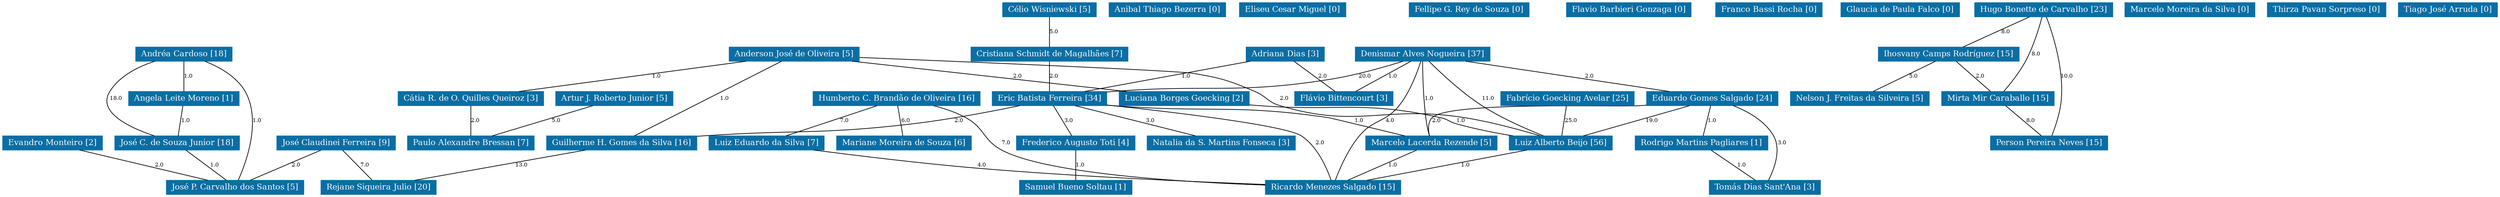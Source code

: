 strict graph grafo2 {
	graph [bb="0,0,3169,285",
		id=grafo2,
		overlap=False
	];
	node [fontsize=12,
		label="\N",
		shape=rectangle,
		style=filled
	];
	0	 [URL="membro-9808310940421979.html",
		color="#0A6EA4",
		fontcolor="#FFFFFF",
		height=0.29167,
		label="Adriana Dias [3]",
		pos="929,208.5",
		width=1.3333];
	12	 [URL="membro-9965398009651936.html",
		color="#0A6EA4",
		fontcolor="#FFFFFF",
		height=0.29167,
		label="Eric Batista Ferreira [34]",
		pos="804,142.5",
		width=1.8889];
	0 -- 12	 [fontsize=8,
		label=1.0,
		lp="879,175.5",
		pos="908.92,197.9 885.59,185.58 847.34,165.38 824.03,153.08"];
	17	 [URL="membro-6581499944728910.html",
		color="#0A6EA4",
		fontcolor="#FFFFFF",
		height=0.29167,
		label="Flávio Bittencourt [3]",
		pos="1703,142.5",
		width=1.6528];
	0 -- 17	 [fontsize=8,
		label=2.0,
		lp="971,175.5",
		pos="936.04,197.7 942.59,188.72 953.25,176.54 966,171 1034.1,141.44 1560,159.6 1634,153 1637,152.73 1640.1,152.41 1643.2,152.06"];
	21	 [URL="membro-5817829882396943.html",
		color="#0A6EA4",
		fontcolor="#FFFFFF",
		height=0.29167,
		label="Guilherme H. Gomes da Silva [16]",
		pos="599,76.5",
		width=2.5417];
	12 -- 21	 [fontsize=8,
		label=2.0,
		lp="751,109.5",
		pos="783.91,131.93 767.59,123.68 743.78,112.42 722,105 700.52,97.685 676.31,91.626 655.08,87.004"];
	31	 [URL="membro-6453091384982419.html",
		color="#0A6EA4",
		fontcolor="#FFFFFF",
		height=0.29167,
		label="Marcelo Lacerda Rezende [5]",
		pos="2019,76.5",
		width=2.1806];
	12 -- 31	 [fontsize=8,
		label=1.0,
		lp="1938,109.5",
		pos="872.39,132.75 875.3,132.47 878.18,132.22 881,132 1105.5,114.76 1671.5,148.67 1894,114 1928.5,108.63 1966.7,96.148 1991.7,87.057"];
	40	 [URL="membro-8918198224706238.html",
		color="#0A6EA4",
		fontcolor="#FFFFFF",
		height=0.29167,
		label="Ricardo Menezes Salgado [15]",
		pos="1724,10.5",
		width=2.2639];
	12 -- 40	 [fontsize=8,
		label=2.0,
		lp="1097,76.5",
		pos="872.18,133.08 923.59,124.63 995.22,109.97 1055,87 1072.6,80.217 1073.9,71.622 1092,66 1192.6,34.682 1495.6,19.182 1642.5,13.345"];
	19	 [URL="membro-5154949759339458.html",
		color="#0A6EA4",
		fontcolor="#FFFFFF",
		height=0.29167,
		label="Frederico Augusto Toti [4]",
		pos="975,76.5",
		width=1.9861];
	12 -- 19	 [fontsize=8,
		label=3.0,
		lp="905,109.5",
		pos="831.47,131.9 863.38,119.58 915.71,99.383 947.59,87.078"];
	35	 [URL="membro-3374954104030940.html",
		color="#0A6EA4",
		fontcolor="#FFFFFF",
		height=0.29167,
		label="Natalia da S. Martins Fonseca [3]",
		pos="797,76.5",
		width=2.4444];
	12 -- 35	 [fontsize=8,
		label=3.0,
		lp="806,109.5",
		pos="802.88,131.9 801.58,119.65 799.45,99.622 798.15,87.297"];
	39	 [URL="membro-1798884495942862.html",
		color="#0A6EA4",
		fontcolor="#FFFFFF",
		height=0.29167,
		label="Rejane Siqueira Julio [20]",
		pos="477,10.5",
		width=1.9306];
	21 -- 39	 [fontsize=8,
		label=13.0,
		lp="553,43.5",
		pos="579.4,65.896 556.63,53.58 519.3,33.383 496.55,21.078"];
	31 -- 40	 [fontsize=8,
		label=1.0,
		lp="1895,43.5",
		pos="1971.9,65.969 1916.9,53.668 1826.5,33.434 1771.4,21.103"];
	42	 [URL="membro-4318353199461089.html",
		color="#0A6EA4",
		fontcolor="#FFFFFF",
		height=0.29167,
		label="Samuel Bueno Soltau [1]",
		pos="975,10.5",
		width=1.9028];
	19 -- 42	 [fontsize=8,
		label=1.0,
		lp="980,43.5",
		pos="975,65.896 975,53.653 975,33.622 975,21.297"];
	1	 [URL="membro-1349156075777095.html",
		color="#0A6EA4",
		fontcolor="#FFFFFF",
		height=0.29167,
		label="Anderson José de Oliveira [5]",
		pos="1336,208.5",
		width=2.1944];
	1 -- 21	 [fontsize=8,
		label=1.0,
		lp="722,142.5",
		pos="1256.7,207.08 1112.4,203.57 812.93,191.71 717,153 675.34,136.19 632.61,104.02 611.87,87.261"];
	6	 [URL="membro-0061488493893247.html",
		color="#0A6EA4",
		fontcolor="#FFFFFF",
		height=0.29167,
		label="Cátia R. de O. Quilles Queiroz [3]",
		pos="980,142.5",
		width=2.4861];
	1 -- 6	 [fontsize=8,
		label=1.0,
		lp="1185,175.5",
		pos="1279.2,197.97 1212.7,185.65 1103.4,165.37 1036.9,153.05"];
	28	 [URL="membro-4139948635593421.html",
		color="#0A6EA4",
		fontcolor="#FFFFFF",
		height=0.29167,
		label="Luciana Borges Goecking [2]",
		pos="1546,142.5",
		width=2.1944];
	1 -- 28	 [fontsize=8,
		label=2.0,
		lp="1459,175.5",
		pos="1369.7,197.9 1408.9,185.58 1473.2,165.38 1512.3,153.08"];
	29	 [URL="membro-8194104388434526.html",
		color="#0A6EA4",
		fontcolor="#FFFFFF",
		height=0.29167,
		label="Luiz Alberto Beijo [56]",
		pos="1835,76.5",
		width=1.7778];
	1 -- 29	 [fontsize=8,
		label=2.0,
		lp="1802,142.5",
		pos="1415.1,205.29 1523.4,199.73 1711.4,185.61 1771,153 1799.3,137.54 1820.2,104.16 1829.6,87.064"];
	37	 [URL="membro-0231239253253477.html",
		color="#0A6EA4",
		fontcolor="#FFFFFF",
		height=0.29167,
		label="Paulo Alexandre Bressan [7]",
		pos="1188,76.5",
		width=2.125];
	6 -- 37	 [fontsize=8,
		label=2.0,
		lp="1124,109.5",
		pos="1028.8,132 1049.4,127.15 1073.6,120.94 1095,114 1119,106.22 1145.7,95.227 1164.3,87.151"];
	28 -- 29	 [fontsize=8,
		label=1.0,
		lp="1713,109.5",
		pos="1592.1,131.97 1646,119.67 1734.6,99.434 1788.6,87.103"];
	29 -- 40	 [fontsize=8,
		label=1.0,
		lp="1792,43.5",
		pos="1817.2,65.896 1796.5,53.58 1762.5,33.383 1741.8,21.078"];
	2	 [URL="membro-6016565950437007.html",
		color="#0A6EA4",
		fontcolor="#FFFFFF",
		height=0.29167,
		label="Andréa Cardoso [18]",
		pos="180,208.5",
		width=1.625];
	3	 [URL="membro-5106302431642025.html",
		color="#0A6EA4",
		fontcolor="#FFFFFF",
		height=0.29167,
		label="Angela Leite Moreno [1]",
		pos="76,142.5",
		width=1.875];
	2 -- 3	 [fontsize=8,
		label=1.0,
		lp="140,175.5",
		pos="163.29,197.9 143.88,185.58 112.06,165.38 92.668,153.08"];
	25	 [URL="membro-1690570104837528.html",
		color="#0A6EA4",
		fontcolor="#FFFFFF",
		height=0.29167,
		label="José C. de Souza Junior [18]",
		pos="76,76.5",
		width=2.1111];
	2 -- 25	 [fontsize=8,
		label=18.0,
		lp="171,142.5",
		pos="178.16,197.91 175.02,182.22 167.4,152.45 152,132 137.26,112.42 113.7,96.733 96.717,87.097"];
	27	 [URL="membro-9393213180145144.html",
		color="#0A6EA4",
		fontcolor="#FFFFFF",
		height=0.29167,
		label="José P. Carvalho dos Santos [5]",
		pos="298,10.5",
		width=2.3056];
	2 -- 27	 [fontsize=8,
		label=1.0,
		lp="295,109.5",
		pos="196.73,197.92 224.26,179.39 278.14,138.12 299,87 307.98,64.987 303.92,36.357 300.66,21.125"];
	3 -- 25	 [fontsize=8,
		label=1.0,
		lp="81,109.5",
		pos="76,131.9 76,119.65 76,99.622 76,87.297"];
	25 -- 27	 [fontsize=8,
		label=1.0,
		lp="206,43.5",
		pos="111.67,65.896 153.1,53.58 221.03,33.383 262.42,21.078"];
	4	 [URL="membro-8478305453281130.html",
		color="#0A6EA4",
		fontcolor="#FFFFFF",
		height=0.29167,
		label="Anibal Thiago Bezerra [0]",
		pos="880,274.5",
		width=1.9861];
	5	 [URL="membro-6122155083160820.html",
		color="#0A6EA4",
		fontcolor="#FFFFFF",
		height=0.29167,
		label="Artur J. Roberto Junior [5]",
		pos="1159,142.5",
		width=1.9861];
	5 -- 37	 [fontsize=8,
		label=5.0,
		lp="1181,109.5",
		pos="1163.7,131.9 1169,119.65 1177.8,99.622 1183.3,87.297"];
	7	 [URL="membro-4055079165002493.html",
		color="#0A6EA4",
		fontcolor="#FFFFFF",
		height=0.29167,
		label="Célio Wisniewski [5]",
		pos="683,274.5",
		width=1.6111];
	8	 [URL="membro-1140012060761818.html",
		color="#0A6EA4",
		fontcolor="#FFFFFF",
		height=0.29167,
		label="Cristiana Schmidt de Magalhães [7]",
		pos="683,208.5",
		width=2.5833];
	7 -- 8	 [fontsize=8,
		label=5.0,
		lp="688,241.5",
		pos="683,263.9 683,251.65 683,231.62 683,219.3"];
	8 -- 12	 [fontsize=8,
		label=2.0,
		lp="756,175.5",
		pos="702.44,197.9 725.02,185.58 762.05,165.38 784.61,153.08"];
	9	 [URL="membro-3858924778362309.html",
		color="#0A6EA4",
		fontcolor="#FFFFFF",
		height=0.29167,
		label="Denismar Alves Nogueira [37]",
		pos="2048,208.5",
		width=2.2361];
	9 -- 12	 [fontsize=8,
		label=20.0,
		lp="1126,175.5",
		pos="1967.5,206.88 1773.2,202.84 1282.8,191.78 1119,180 1033.6,173.86 935.71,161.34 872.03,152.46"];
	9 -- 17	 [fontsize=8,
		label=1.0,
		lp="1902,175.5",
		pos="1993,197.97 1928.6,185.65 1822.6,165.37 1758.1,153.05"];
	9 -- 31	 [fontsize=8,
		label=1.0,
		lp="2071,142.5",
		pos="2052.6,197.82 2060.4,178.23 2073.6,135.74 2058,105 2054.2,97.523 2047.4,91.538 2040.6,87.021"];
	9 -- 40	 [fontsize=8,
		label=4.0,
		lp="2124,109.5",
		pos="2059.2,197.76 2085.6,171.28 2146.5,102.42 2106,66 2084,46.263 1911.2,27.396 1805.7,17.556"];
	9 -- 29	 [fontsize=8,
		label=11.0,
		lp="2021.5,142.5",
		pos="2042.9,197.95 2034.8,182.04 2017.6,151.68 1996,132 1969.3,107.71 1931.5,93.97 1899.2,86.237"];
	10	 [URL="membro-2363460036599181.html",
		color="#0A6EA4",
		fontcolor="#FFFFFF",
		height=0.29167,
		label="Eduardo Gomes Salgado [24]",
		pos="2231,142.5",
		width=2.1944];
	9 -- 10	 [fontsize=8,
		label=2.0,
		lp="2166,175.5",
		pos="2083.7,197.89 2100.3,192.77 2120.3,186.37 2138,180 2161.4,171.58 2187.7,160.87 2206.3,153.05"];
	10 -- 31	 [fontsize=8,
		label=2.0,
		lp="2111,109.5",
		pos="2174.7,131.95 2153,127.29 2128.1,121.22 2106,114 2093.6,109.97 2063.4,96.628 2042.1,87.006"];
	10 -- 29	 [fontsize=8,
		label=19.0,
		lp="2075,109.5",
		pos="2169.4,131.97 2138.9,126.69 2101.5,120.13 2068,114 2047.1,110.17 2042,108.61 2021,105 1980.6,98.039 1935.1,91.053 1899.2,85.74"];
	41	 [URL="membro-1194178136211401.html",
		color="#0A6EA4",
		fontcolor="#FFFFFF",
		height=0.29167,
		label="Rodrigo Martins Pagliares [1]",
		pos="2314,76.5",
		width=2.1944];
	10 -- 41	 [fontsize=8,
		label=1.0,
		lp="2282,109.5",
		pos="2244.3,131.9 2259.8,119.58 2285.2,99.383 2300.7,87.078"];
	45	 [URL="membro-1722873559734250.html",
		color="#0A6EA4",
		fontcolor="#FFFFFF",
		height=0.29167,
		label="Tomás Dias Sant'Ana [3]",
		pos="2242,10.5",
		width=1.875];
	10 -- 45	 [fontsize=8,
		label=3.0,
		lp="2221,76.5",
		pos="2226,131.57 2219.9,116.69 2210.8,89.251 2216,66 2219.7,49.382 2228.9,31.857 2235.3,21.05"];
	41 -- 45	 [fontsize=8,
		label=1.0,
		lp="2287,43.5",
		pos="2302.4,65.896 2289.1,53.653 2267.2,33.622 2253.8,21.297"];
	11	 [URL="membro-6883421018811339.html",
		color="#0A6EA4",
		fontcolor="#FFFFFF",
		height=0.29167,
		label="Eliseu Cesar Miguel [0]",
		pos="1425,274.5",
		width=1.7917];
	13	 [URL="membro-3089568911577519.html",
		color="#0A6EA4",
		fontcolor="#FFFFFF",
		height=0.29167,
		label="Evandro Monteiro [2]",
		pos="230,76.5",
		width=1.6667];
	13 -- 27	 [fontsize=8,
		label=2.0,
		lp="274,43.5",
		pos="240.93,65.896 253.54,53.653 274.18,33.622 286.88,21.297"];
	14	 [URL="membro-6886514520601172.html",
		color="#0A6EA4",
		fontcolor="#FFFFFF",
		height=0.29167,
		label="Fabrício Goecking Avelar [25]",
		pos="1907,142.5",
		width=2.2222];
	14 -- 29	 [fontsize=8,
		label=25.0,
		lp="1883,109.5",
		pos="1895.4,131.9 1882.1,119.65 1860.2,99.622 1846.8,87.297"];
	15	 [URL="membro-8889388173781632.html",
		color="#0A6EA4",
		fontcolor="#FFFFFF",
		height=0.29167,
		label="Fellipe G. Rey de Souza [0]",
		pos="1778,274.5",
		width=2.0694];
	16	 [URL="membro-1310310705488241.html",
		color="#0A6EA4",
		fontcolor="#FFFFFF",
		height=0.29167,
		label="Flavio Barbieri Gonzaga [0]",
		pos="2044,274.5",
		width=2.0972];
	18	 [URL="membro-0165435409542220.html",
		color="#0A6EA4",
		fontcolor="#FFFFFF",
		height=0.29167,
		label="Franco Bassi Rocha [0]",
		pos="2251,274.5",
		width=1.7778];
	20	 [URL="membro-4404511957654050.html",
		color="#0A6EA4",
		fontcolor="#FFFFFF",
		height=0.29167,
		label="Glaucia de Paula Falco [0]",
		pos="2428,274.5",
		width=1.9722];
	22	 [URL="membro-1642083834158700.html",
		color="#0A6EA4",
		fontcolor="#FFFFFF",
		height=0.29167,
		label="Hugo Bonette de Carvalho [23]",
		pos="2613,274.5",
		width=2.3194];
	24	 [URL="membro-3732563704810366.html",
		color="#0A6EA4",
		fontcolor="#FFFFFF",
		height=0.29167,
		label="Ihosvany Camps Rodríguez [15]",
		pos="2492,208.5",
		width=2.3611];
	22 -- 24	 [fontsize=8,
		label=8.0,
		lp="2564,241.5",
		pos="2593.6,263.9 2571,251.58 2534,231.38 2511.4,219.08"];
	34	 [URL="membro-6165304398755510.html",
		color="#0A6EA4",
		fontcolor="#FFFFFF",
		height=0.29167,
		label="Mirta Mir Caraballo [15]",
		pos="2578,142.5",
		width=1.875];
	22 -- 34	 [fontsize=8,
		label=8.0,
		lp="2602,208.5",
		pos="2610.1,263.7 2603.5,238.82 2587.3,177.74 2580.8,153.08"];
	38	 [URL="membro-2380268778692743.html",
		color="#0A6EA4",
		fontcolor="#FFFFFF",
		height=0.29167,
		label="Person Pereira Neves [15]",
		pos="2644,76.5",
		width=1.9306];
	22 -- 38	 [fontsize=8,
		label=10.0,
		lp="2660,175.5",
		pos="2619.3,263.7 2632.1,240.27 2660,182.82 2655,132 2653.4,116.16 2649.5,98.145 2646.7,87.048"];
	24 -- 34	 [fontsize=8,
		label=2.0,
		lp="2545,175.5",
		pos="2505.8,197.9 2521.9,185.58 2548.2,165.38 2564.2,153.08"];
	36	 [URL="membro-6853382226977684.html",
		color="#0A6EA4",
		fontcolor="#FFFFFF",
		height=0.29167,
		label="Nelson J. Freitas da Silveira [5]",
		pos="2410,142.5",
		width=2.2778];
	24 -- 36	 [fontsize=8,
		label=5.0,
		lp="2460,175.5",
		pos="2478.8,197.9 2463.5,185.58 2438.4,165.38 2423.1,153.08"];
	34 -- 38	 [fontsize=8,
		label=8.0,
		lp="2619,109.5",
		pos="2588.6,131.9 2600.8,119.65 2620.9,99.622 2633.2,87.297"];
	23	 [URL="membro-3832045632369639.html",
		color="#0A6EA4",
		fontcolor="#FFFFFF",
		height=0.29167,
		label="Humberto C. Brandão de Oliveira [16]",
		pos="1349,142.5",
		width=2.7778];
	23 -- 40	 [fontsize=8,
		label=7.0,
		lp="1363,76.5",
		pos="1346.7,131.95 1343.7,115.47 1340.9,83.687 1358,66 1377.5,45.847 1540.5,27.381 1642.3,17.666"];
	30	 [URL="membro-5459510407019521.html",
		color="#0A6EA4",
		fontcolor="#FFFFFF",
		height=0.29167,
		label="Luiz Eduardo da Silva [7]",
		pos="1637,76.5",
		width=1.9444];
	23 -- 30	 [fontsize=8,
		label=7.0,
		lp="1516,109.5",
		pos="1395,131.97 1448.6,119.67 1536.9,99.434 1590.7,87.103"];
	33	 [URL="membro-9682825029495702.html",
		color="#0A6EA4",
		fontcolor="#FFFFFF",
		height=0.29167,
		label="Mariane Moreira de Souza [6]",
		pos="1457,76.5",
		width=2.2222];
	23 -- 33	 [fontsize=8,
		label=6.0,
		lp="1415,109.5",
		pos="1366.4,131.9 1386.5,119.58 1419.6,99.383 1439.7,87.078"];
	30 -- 40	 [fontsize=8,
		label=4.0,
		lp="1691,43.5",
		pos="1651,65.896 1667.2,53.58 1693.8,33.383 1710.1,21.078"];
	26	 [URL="membro-6808752952332925.html",
		color="#0A6EA4",
		fontcolor="#FFFFFF",
		height=0.29167,
		label="José Claudinei Ferreira [9]",
		pos="418,76.5",
		width=1.9861];
	26 -- 39	 [fontsize=8,
		label=7.0,
		lp="457,43.5",
		pos="427.48,65.896 438.42,53.653 456.33,33.622 467.35,21.297"];
	26 -- 27	 [fontsize=8,
		label=2.0,
		lp="371,43.5",
		pos="398.72,65.896 376.33,53.58 339.61,33.383 317.23,21.078"];
	32	 [URL="membro-6715092420026095.html",
		color="#0A6EA4",
		fontcolor="#FFFFFF",
		height=0.29167,
		label="Marcelo Moreira da Silva [0]",
		pos="2792,274.5",
		width=2.1389];
	43	 [URL="membro-3940703666349048.html",
		color="#0A6EA4",
		fontcolor="#FFFFFF",
		height=0.29167,
		label="Thirza Pavan Sorpreso [0]",
		pos="2958,274.5",
		width=1.9722];
	44	 [URL="membro-2604391010090933.html",
		color="#0A6EA4",
		fontcolor="#FFFFFF",
		height=0.29167,
		label="Tiago José Arruda [0]",
		pos="3108,274.5",
		width=1.6944];
}
